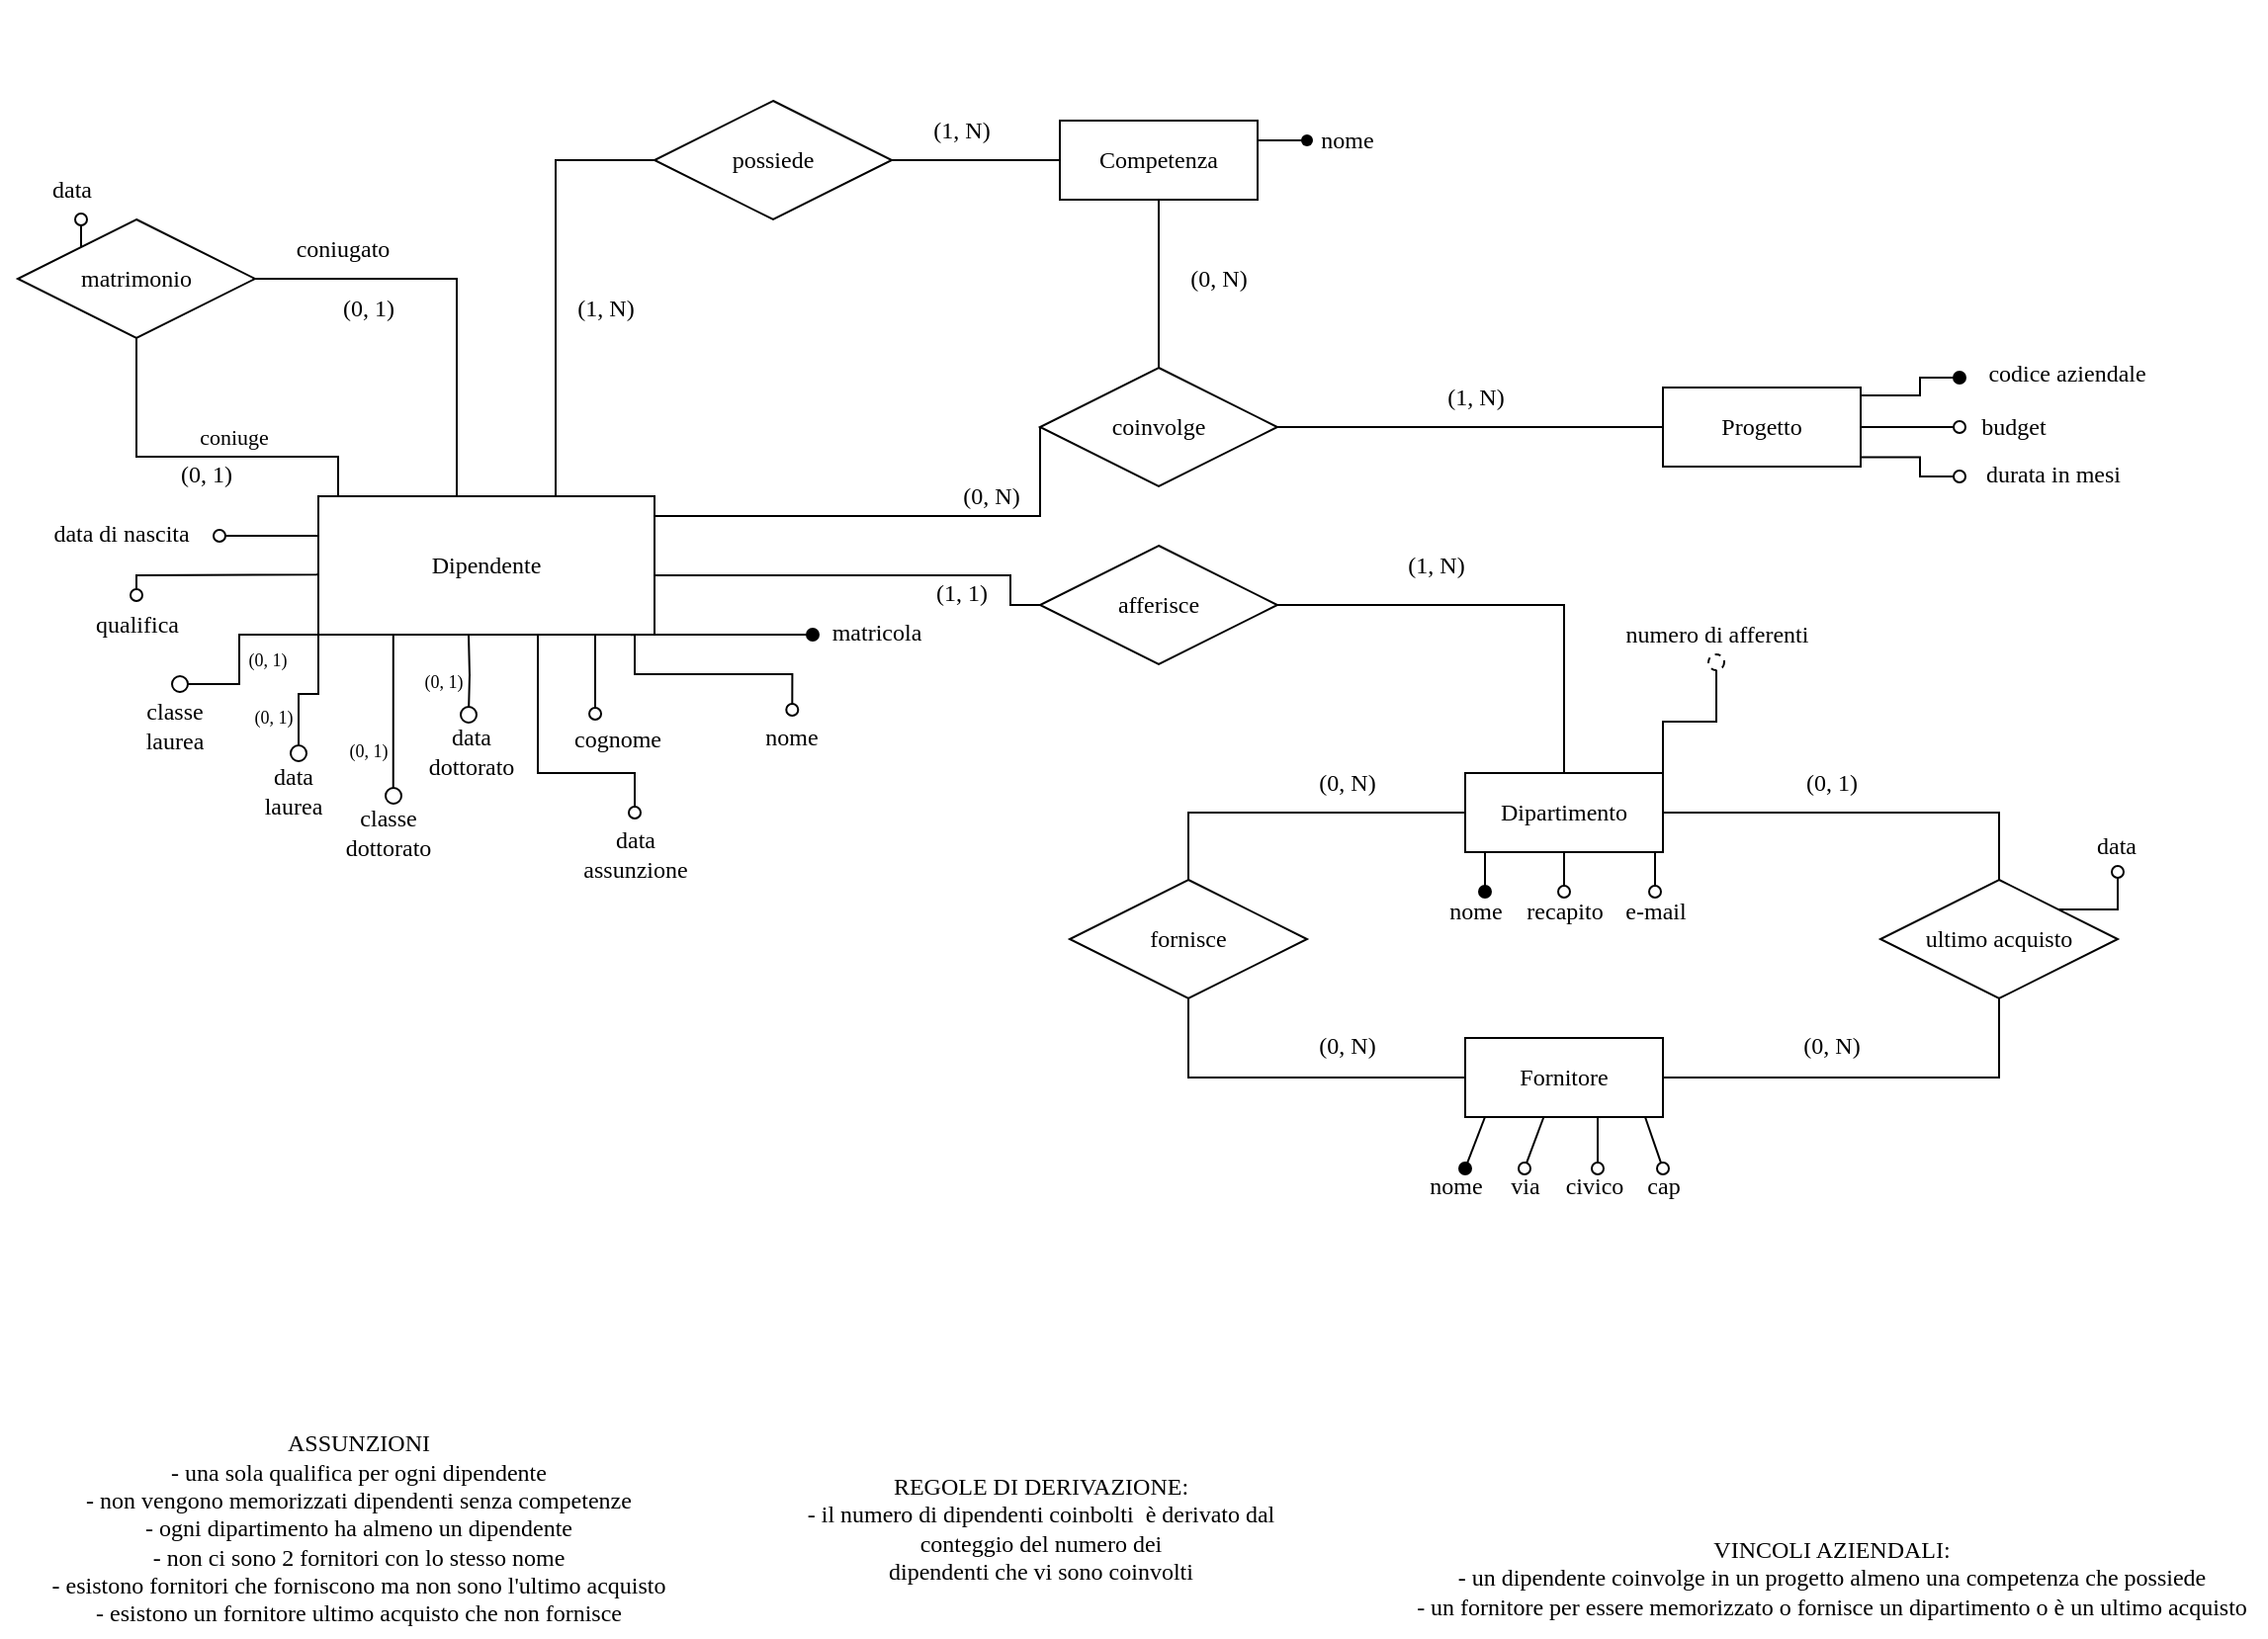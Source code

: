 <mxfile version="21.2.1" type="device">
  <diagram id="6RcjejaiYkViBM4j3bnB" name="Page-1">
    <mxGraphModel dx="914" dy="658" grid="1" gridSize="10" guides="1" tooltips="1" connect="1" arrows="1" fold="1" page="1" pageScale="1" pageWidth="1169" pageHeight="827" math="0" shadow="0">
      <root>
        <mxCell id="0" />
        <mxCell id="1" parent="0" />
        <mxCell id="n6kUpRcJRCV0Vo0bWATQ-28" value="" style="edgeStyle=orthogonalEdgeStyle;rounded=0;orthogonalLoop=1;jettySize=auto;exitX=0.5;exitY=1;exitDx=0;exitDy=0;entryX=0.5;entryY=0;entryDx=0;entryDy=0;strokeColor=default;endArrow=none;endFill=0;fontFamily=Computer Modern;fontSource=http%3A%2F%2Fmirrors.ctan.org%2Ffonts%2Fcm-unicode%2Ffonts%2Fotf%2Fcmunss.otf;html=1;" parent="1" source="n6kUpRcJRCV0Vo0bWATQ-1" target="n6kUpRcJRCV0Vo0bWATQ-9" edge="1">
          <mxGeometry relative="1" as="geometry" />
        </mxCell>
        <mxCell id="n6kUpRcJRCV0Vo0bWATQ-1" value="Competenza" style="whiteSpace=wrap;align=center;fontFamily=Computer Modern;fontSource=http%3A%2F%2Fmirrors.ctan.org%2Ffonts%2Fcm-unicode%2Ffonts%2Fotf%2Fcmunss.otf;html=1;" parent="1" vertex="1">
          <mxGeometry x="535" y="60" width="100" height="40" as="geometry" />
        </mxCell>
        <mxCell id="n6kUpRcJRCV0Vo0bWATQ-106" value="" style="edgeStyle=orthogonalEdgeStyle;rounded=0;orthogonalLoop=1;jettySize=auto;strokeColor=default;fontSize=12;endArrow=oval;endFill=0;fontFamily=Computer Modern;fontSource=http%3A%2F%2Fmirrors.ctan.org%2Ffonts%2Fcm-unicode%2Ffonts%2Fotf%2Fcmunss.otf;html=1;exitX=0.929;exitY=1.001;exitDx=0;exitDy=0;exitPerimeter=0;entryX=0.523;entryY=0.033;entryDx=0;entryDy=0;entryPerimeter=0;" parent="1" source="n6kUpRcJRCV0Vo0bWATQ-2" target="n6kUpRcJRCV0Vo0bWATQ-120" edge="1">
          <mxGeometry relative="1" as="geometry">
            <mxPoint x="400" y="350" as="targetPoint" />
            <Array as="points">
              <mxPoint x="320" y="320" />
              <mxPoint x="320" y="340" />
              <mxPoint x="400" y="340" />
            </Array>
            <mxPoint x="330" y="357.5" as="sourcePoint" />
          </mxGeometry>
        </mxCell>
        <mxCell id="n6kUpRcJRCV0Vo0bWATQ-108" value="" style="edgeStyle=orthogonalEdgeStyle;rounded=0;orthogonalLoop=1;jettySize=auto;exitX=0;exitY=0.5;exitDx=0;exitDy=0;strokeColor=default;fontSize=12;endArrow=oval;endFill=0;fontFamily=Computer Modern;fontSource=http%3A%2F%2Fmirrors.ctan.org%2Ffonts%2Fcm-unicode%2Ffonts%2Fotf%2Fcmunss.otf;html=1;" parent="1" source="n6kUpRcJRCV0Vo0bWATQ-2" edge="1">
          <mxGeometry relative="1" as="geometry">
            <mxPoint x="110" y="270" as="targetPoint" />
            <Array as="points">
              <mxPoint x="160" y="270" />
            </Array>
          </mxGeometry>
        </mxCell>
        <mxCell id="n6kUpRcJRCV0Vo0bWATQ-110" value="" style="edgeStyle=orthogonalEdgeStyle;rounded=0;orthogonalLoop=1;jettySize=auto;exitX=0;exitY=0.565;exitDx=0;exitDy=0;strokeColor=default;fontSize=12;endArrow=oval;endFill=0;exitPerimeter=0;fontFamily=Computer Modern;fontSource=http%3A%2F%2Fmirrors.ctan.org%2Ffonts%2Fcm-unicode%2Ffonts%2Fotf%2Fcmunss.otf;html=1;" parent="1" source="n6kUpRcJRCV0Vo0bWATQ-2" target="n6kUpRcJRCV0Vo0bWATQ-118" edge="1">
          <mxGeometry relative="1" as="geometry">
            <mxPoint x="190" y="380.5" as="targetPoint" />
            <Array as="points">
              <mxPoint x="159" y="290" />
              <mxPoint x="68" y="290" />
            </Array>
          </mxGeometry>
        </mxCell>
        <mxCell id="n6kUpRcJRCV0Vo0bWATQ-112" value="" style="edgeStyle=orthogonalEdgeStyle;rounded=0;orthogonalLoop=1;jettySize=auto;exitX=0.706;exitY=0.999;exitDx=0;exitDy=0;strokeColor=default;fontSize=12;endArrow=oval;endFill=0;fontFamily=Computer Modern;fontSource=http%3A%2F%2Fmirrors.ctan.org%2Ffonts%2Fcm-unicode%2Ffonts%2Fotf%2Fcmunss.otf;html=1;exitPerimeter=0;" parent="1" edge="1">
          <mxGeometry relative="1" as="geometry">
            <mxPoint x="320" y="410" as="targetPoint" />
            <Array as="points">
              <mxPoint x="271" y="390" />
              <mxPoint x="320" y="390" />
            </Array>
            <mxPoint x="271.02" y="319.93" as="sourcePoint" />
          </mxGeometry>
        </mxCell>
        <mxCell id="n6kUpRcJRCV0Vo0bWATQ-114" value="" style="edgeStyle=orthogonalEdgeStyle;rounded=0;orthogonalLoop=1;jettySize=auto;exitX=0.75;exitY=1;exitDx=0;exitDy=0;strokeColor=default;fontSize=12;endArrow=oval;endFill=0;fontFamily=Computer Modern;fontSource=http%3A%2F%2Fmirrors.ctan.org%2Ffonts%2Fcm-unicode%2Ffonts%2Fotf%2Fcmunss.otf;html=1;entryX=0.143;entryY=0.033;entryDx=0;entryDy=0;entryPerimeter=0;" parent="1" edge="1">
          <mxGeometry relative="1" as="geometry">
            <mxPoint x="300.01" y="359.99" as="targetPoint" />
            <Array as="points">
              <mxPoint x="300" y="320" />
            </Array>
            <mxPoint x="296.5" y="320" as="sourcePoint" />
          </mxGeometry>
        </mxCell>
        <mxCell id="n6kUpRcJRCV0Vo0bWATQ-116" value="" style="edgeStyle=orthogonalEdgeStyle;rounded=0;orthogonalLoop=1;jettySize=auto;strokeColor=default;fontSize=12;endArrow=oval;endFill=1;fontFamily=Computer Modern;fontSource=http%3A%2F%2Fmirrors.ctan.org%2Ffonts%2Fcm-unicode%2Ffonts%2Fotf%2Fcmunss.otf;html=1;" parent="1" edge="1">
          <mxGeometry relative="1" as="geometry">
            <mxPoint x="410" y="320" as="targetPoint" />
            <Array as="points">
              <mxPoint x="390" y="320" />
            </Array>
            <mxPoint x="330" y="320" as="sourcePoint" />
          </mxGeometry>
        </mxCell>
        <mxCell id="eYm-qPKcH9Y1Cwo014Lf-2" style="edgeStyle=orthogonalEdgeStyle;rounded=0;orthogonalLoop=1;jettySize=auto;html=1;exitX=0.5;exitY=1;exitDx=0;exitDy=0;endArrow=oval;endFill=0;" parent="1" edge="1">
          <mxGeometry relative="1" as="geometry">
            <mxPoint x="236" y="320" as="sourcePoint" />
            <mxPoint x="236" y="360" as="targetPoint" />
          </mxGeometry>
        </mxCell>
        <mxCell id="eYm-qPKcH9Y1Cwo014Lf-5" style="edgeStyle=orthogonalEdgeStyle;rounded=0;orthogonalLoop=1;jettySize=auto;html=1;exitX=0.25;exitY=1;exitDx=0;exitDy=0;endArrow=oval;endFill=0;entryX=0.541;entryY=0.043;entryDx=0;entryDy=0;entryPerimeter=0;" parent="1" target="xJrivj8bRoik_0AxaRHs-19" edge="1">
          <mxGeometry relative="1" as="geometry">
            <mxPoint x="200.5" y="320" as="sourcePoint" />
            <mxPoint x="198" y="380" as="targetPoint" />
            <Array as="points">
              <mxPoint x="198" y="320" />
            </Array>
          </mxGeometry>
        </mxCell>
        <mxCell id="eYm-qPKcH9Y1Cwo014Lf-7" style="edgeStyle=orthogonalEdgeStyle;rounded=0;orthogonalLoop=1;jettySize=auto;html=1;exitX=0;exitY=1;exitDx=0;exitDy=0;endArrow=oval;endFill=0;" parent="1" source="n6kUpRcJRCV0Vo0bWATQ-2" edge="1">
          <mxGeometry relative="1" as="geometry">
            <mxPoint x="150" y="380" as="targetPoint" />
            <Array as="points">
              <mxPoint x="160" y="350" />
              <mxPoint x="150" y="350" />
            </Array>
          </mxGeometry>
        </mxCell>
        <mxCell id="eYm-qPKcH9Y1Cwo014Lf-9" style="edgeStyle=orthogonalEdgeStyle;rounded=0;orthogonalLoop=1;jettySize=auto;html=1;exitX=0;exitY=0.75;exitDx=0;exitDy=0;endArrow=oval;endFill=0;" parent="1" source="n6kUpRcJRCV0Vo0bWATQ-2" edge="1">
          <mxGeometry relative="1" as="geometry">
            <mxPoint x="90" y="345" as="targetPoint" />
            <Array as="points">
              <mxPoint x="160" y="320" />
              <mxPoint x="120" y="320" />
              <mxPoint x="120" y="345" />
            </Array>
          </mxGeometry>
        </mxCell>
        <mxCell id="n6kUpRcJRCV0Vo0bWATQ-2" value="Dipendente" style="whiteSpace=wrap;align=center;fontFamily=Computer Modern;fontSource=http%3A%2F%2Fmirrors.ctan.org%2Ffonts%2Fcm-unicode%2Ffonts%2Fotf%2Fcmunss.otf;html=1;" parent="1" vertex="1">
          <mxGeometry x="160" y="250" width="170" height="70" as="geometry" />
        </mxCell>
        <mxCell id="n6kUpRcJRCV0Vo0bWATQ-54" value="" style="edgeStyle=orthogonalEdgeStyle;rounded=0;orthogonalLoop=1;jettySize=auto;exitX=1.001;exitY=0.1;exitDx=0;exitDy=0;strokeColor=default;endArrow=oval;endFill=1;exitPerimeter=0;fontFamily=Computer Modern;fontSource=http%3A%2F%2Fmirrors.ctan.org%2Ffonts%2Fcm-unicode%2Ffonts%2Fotf%2Fcmunss.otf;html=1;" parent="1" source="n6kUpRcJRCV0Vo0bWATQ-3" edge="1">
          <mxGeometry relative="1" as="geometry">
            <mxPoint x="990" y="190" as="targetPoint" />
            <Array as="points">
              <mxPoint x="970" y="199" />
              <mxPoint x="970" y="190" />
            </Array>
          </mxGeometry>
        </mxCell>
        <mxCell id="n6kUpRcJRCV0Vo0bWATQ-59" value="" style="edgeStyle=orthogonalEdgeStyle;rounded=0;orthogonalLoop=1;jettySize=auto;exitX=1;exitY=0.5;exitDx=0;exitDy=0;strokeColor=default;endArrow=oval;endFill=0;fontFamily=Computer Modern;fontSource=http%3A%2F%2Fmirrors.ctan.org%2Ffonts%2Fcm-unicode%2Ffonts%2Fotf%2Fcmunss.otf;html=1;" parent="1" source="n6kUpRcJRCV0Vo0bWATQ-3" edge="1">
          <mxGeometry relative="1" as="geometry">
            <mxPoint x="990" y="215" as="targetPoint" />
            <Array as="points">
              <mxPoint x="990" y="215" />
            </Array>
          </mxGeometry>
        </mxCell>
        <mxCell id="n6kUpRcJRCV0Vo0bWATQ-61" value="" style="edgeStyle=orthogonalEdgeStyle;rounded=0;orthogonalLoop=1;jettySize=auto;exitX=1.003;exitY=0.88;exitDx=0;exitDy=0;strokeColor=default;endArrow=oval;endFill=0;exitPerimeter=0;fontFamily=Computer Modern;fontSource=http%3A%2F%2Fmirrors.ctan.org%2Ffonts%2Fcm-unicode%2Ffonts%2Fotf%2Fcmunss.otf;html=1;" parent="1" source="n6kUpRcJRCV0Vo0bWATQ-3" edge="1">
          <mxGeometry relative="1" as="geometry">
            <mxPoint x="990" y="240" as="targetPoint" />
            <Array as="points">
              <mxPoint x="970" y="230" />
              <mxPoint x="970" y="240" />
            </Array>
          </mxGeometry>
        </mxCell>
        <mxCell id="n6kUpRcJRCV0Vo0bWATQ-3" value="Progetto" style="whiteSpace=wrap;align=center;fontFamily=Computer Modern;fontSource=http%3A%2F%2Fmirrors.ctan.org%2Ffonts%2Fcm-unicode%2Ffonts%2Fotf%2Fcmunss.otf;html=1;" parent="1" vertex="1">
          <mxGeometry x="840" y="195" width="100" height="40" as="geometry" />
        </mxCell>
        <mxCell id="n6kUpRcJRCV0Vo0bWATQ-33" value="" style="edgeStyle=orthogonalEdgeStyle;rounded=0;orthogonalLoop=1;jettySize=auto;exitX=1;exitY=0.5;exitDx=0;exitDy=0;entryX=0.5;entryY=0;entryDx=0;entryDy=0;strokeColor=default;endArrow=none;endFill=0;fontFamily=Computer Modern;fontSource=http%3A%2F%2Fmirrors.ctan.org%2Ffonts%2Fcm-unicode%2Ffonts%2Fotf%2Fcmunss.otf;html=1;" parent="1" source="n6kUpRcJRCV0Vo0bWATQ-6" target="n6kUpRcJRCV0Vo0bWATQ-13" edge="1">
          <mxGeometry relative="1" as="geometry" />
        </mxCell>
        <mxCell id="n6kUpRcJRCV0Vo0bWATQ-91" value="" style="edgeStyle=orthogonalEdgeStyle;rounded=0;orthogonalLoop=1;jettySize=auto;exitX=0.25;exitY=1;exitDx=0;exitDy=0;strokeColor=default;fontSize=12;endArrow=oval;endFill=1;fontFamily=Computer Modern;fontSource=http%3A%2F%2Fmirrors.ctan.org%2Ffonts%2Fcm-unicode%2Ffonts%2Fotf%2Fcmunss.otf;html=1;" parent="1" source="n6kUpRcJRCV0Vo0bWATQ-6" edge="1">
          <mxGeometry relative="1" as="geometry">
            <mxPoint x="765" y="430" as="targetPoint" />
          </mxGeometry>
        </mxCell>
        <mxCell id="n6kUpRcJRCV0Vo0bWATQ-93" value="" style="edgeStyle=orthogonalEdgeStyle;rounded=0;orthogonalLoop=1;jettySize=auto;exitX=0.25;exitY=1;exitDx=0;exitDy=0;strokeColor=default;fontSize=12;endArrow=oval;endFill=1;fontFamily=Computer Modern;fontSource=http%3A%2F%2Fmirrors.ctan.org%2Ffonts%2Fcm-unicode%2Ffonts%2Fotf%2Fcmunss.otf;html=1;" parent="1" source="n6kUpRcJRCV0Vo0bWATQ-6" edge="1">
          <mxGeometry relative="1" as="geometry">
            <mxPoint x="750" y="450" as="targetPoint" />
            <Array as="points">
              <mxPoint x="750" y="430" />
              <mxPoint x="750" y="450" />
            </Array>
          </mxGeometry>
        </mxCell>
        <mxCell id="n6kUpRcJRCV0Vo0bWATQ-97" value="" style="edgeStyle=orthogonalEdgeStyle;rounded=0;orthogonalLoop=1;jettySize=auto;exitX=0.5;exitY=1;exitDx=0;exitDy=0;strokeColor=default;fontSize=12;endArrow=oval;endFill=0;fontFamily=Computer Modern;fontSource=http%3A%2F%2Fmirrors.ctan.org%2Ffonts%2Fcm-unicode%2Ffonts%2Fotf%2Fcmunss.otf;html=1;" parent="1" source="n6kUpRcJRCV0Vo0bWATQ-6" edge="1">
          <mxGeometry relative="1" as="geometry">
            <mxPoint x="790" y="450" as="targetPoint" />
          </mxGeometry>
        </mxCell>
        <mxCell id="n6kUpRcJRCV0Vo0bWATQ-101" value="" style="edgeStyle=orthogonalEdgeStyle;rounded=0;orthogonalLoop=1;jettySize=auto;exitX=0.75;exitY=1;exitDx=0;exitDy=0;strokeColor=default;fontSize=12;endArrow=oval;endFill=0;entryX=0.5;entryY=0.167;entryDx=0;entryDy=0;entryPerimeter=0;fontFamily=Computer Modern;fontSource=http%3A%2F%2Fmirrors.ctan.org%2Ffonts%2Fcm-unicode%2Ffonts%2Fotf%2Fcmunss.otf;html=1;" parent="1" source="n6kUpRcJRCV0Vo0bWATQ-6" target="n6kUpRcJRCV0Vo0bWATQ-104" edge="1">
          <mxGeometry relative="1" as="geometry">
            <mxPoint x="815" y="450" as="targetPoint" />
            <Array as="points" />
          </mxGeometry>
        </mxCell>
        <mxCell id="n6kUpRcJRCV0Vo0bWATQ-6" value="Dipartimento" style="whiteSpace=wrap;align=center;fontFamily=Computer Modern;fontSource=http%3A%2F%2Fmirrors.ctan.org%2Ffonts%2Fcm-unicode%2Ffonts%2Fotf%2Fcmunss.otf;html=1;" parent="1" vertex="1">
          <mxGeometry x="740" y="390" width="100" height="40" as="geometry" />
        </mxCell>
        <mxCell id="n6kUpRcJRCV0Vo0bWATQ-7" value="Fornitore" style="whiteSpace=wrap;align=center;fontFamily=Computer Modern;fontSource=http%3A%2F%2Fmirrors.ctan.org%2Ffonts%2Fcm-unicode%2Ffonts%2Fotf%2Fcmunss.otf;html=1;" parent="1" vertex="1">
          <mxGeometry x="740" y="524" width="100" height="40" as="geometry" />
        </mxCell>
        <mxCell id="n6kUpRcJRCV0Vo0bWATQ-16" value="" style="edgeStyle=orthogonalEdgeStyle;rounded=0;orthogonalLoop=1;jettySize=auto;exitX=1;exitY=0.5;exitDx=0;exitDy=0;entryX=0;entryY=0.5;entryDx=0;entryDy=0;strokeColor=default;endArrow=none;endFill=0;fontFamily=Computer Modern;fontSource=http%3A%2F%2Fmirrors.ctan.org%2Ffonts%2Fcm-unicode%2Ffonts%2Fotf%2Fcmunss.otf;html=1;" parent="1" source="n6kUpRcJRCV0Vo0bWATQ-8" target="n6kUpRcJRCV0Vo0bWATQ-1" edge="1">
          <mxGeometry relative="1" as="geometry" />
        </mxCell>
        <mxCell id="n6kUpRcJRCV0Vo0bWATQ-17" value="" style="edgeStyle=orthogonalEdgeStyle;rounded=0;orthogonalLoop=1;jettySize=auto;exitX=0;exitY=0.5;exitDx=0;exitDy=0;entryX=0.5;entryY=0;entryDx=0;entryDy=0;strokeColor=default;endArrow=none;endFill=0;fontFamily=Computer Modern;fontSource=http%3A%2F%2Fmirrors.ctan.org%2Ffonts%2Fcm-unicode%2Ffonts%2Fotf%2Fcmunss.otf;html=1;" parent="1" source="n6kUpRcJRCV0Vo0bWATQ-8" target="n6kUpRcJRCV0Vo0bWATQ-2" edge="1">
          <mxGeometry relative="1" as="geometry">
            <Array as="points">
              <mxPoint x="280" y="80" />
              <mxPoint x="280" y="250" />
            </Array>
          </mxGeometry>
        </mxCell>
        <mxCell id="n6kUpRcJRCV0Vo0bWATQ-8" value="possiede" style="shape=rhombus;perimeter=rhombusPerimeter;whiteSpace=wrap;align=center;fontFamily=Computer Modern;fontSource=http%3A%2F%2Fmirrors.ctan.org%2Ffonts%2Fcm-unicode%2Ffonts%2Fotf%2Fcmunss.otf;html=1;" parent="1" vertex="1">
          <mxGeometry x="330" y="50" width="120" height="60" as="geometry" />
        </mxCell>
        <mxCell id="n6kUpRcJRCV0Vo0bWATQ-29" value="" style="edgeStyle=orthogonalEdgeStyle;rounded=0;orthogonalLoop=1;jettySize=auto;exitX=1;exitY=0.5;exitDx=0;exitDy=0;entryX=0;entryY=0.5;entryDx=0;entryDy=0;strokeColor=default;endArrow=none;endFill=0;fontFamily=Computer Modern;fontSource=http%3A%2F%2Fmirrors.ctan.org%2Ffonts%2Fcm-unicode%2Ffonts%2Fotf%2Fcmunss.otf;html=1;" parent="1" source="n6kUpRcJRCV0Vo0bWATQ-9" target="n6kUpRcJRCV0Vo0bWATQ-3" edge="1">
          <mxGeometry relative="1" as="geometry" />
        </mxCell>
        <mxCell id="n6kUpRcJRCV0Vo0bWATQ-30" value="" style="edgeStyle=orthogonalEdgeStyle;rounded=0;orthogonalLoop=1;jettySize=auto;exitX=0;exitY=0.5;exitDx=0;exitDy=0;entryX=1;entryY=0.143;entryDx=0;entryDy=0;strokeColor=default;endArrow=none;endFill=0;entryPerimeter=0;fontFamily=Computer Modern;fontSource=http%3A%2F%2Fmirrors.ctan.org%2Ffonts%2Fcm-unicode%2Ffonts%2Fotf%2Fcmunss.otf;html=1;" parent="1" source="n6kUpRcJRCV0Vo0bWATQ-9" target="n6kUpRcJRCV0Vo0bWATQ-2" edge="1">
          <mxGeometry relative="1" as="geometry">
            <Array as="points">
              <mxPoint x="525" y="260" />
            </Array>
          </mxGeometry>
        </mxCell>
        <mxCell id="n6kUpRcJRCV0Vo0bWATQ-9" value="coinvolge" style="shape=rhombus;perimeter=rhombusPerimeter;whiteSpace=wrap;align=center;fontFamily=Computer Modern;fontSource=http%3A%2F%2Fmirrors.ctan.org%2Ffonts%2Fcm-unicode%2Ffonts%2Fotf%2Fcmunss.otf;html=1;" parent="1" vertex="1">
          <mxGeometry x="525" y="185" width="120" height="60" as="geometry" />
        </mxCell>
        <mxCell id="n6kUpRcJRCV0Vo0bWATQ-31" value="" style="edgeStyle=orthogonalEdgeStyle;rounded=0;orthogonalLoop=1;jettySize=auto;exitX=0;exitY=0.5;exitDx=0;exitDy=0;entryX=1;entryY=1;entryDx=0;entryDy=0;strokeColor=default;endArrow=none;endFill=0;fontFamily=Computer Modern;fontSource=http%3A%2F%2Fmirrors.ctan.org%2Ffonts%2Fcm-unicode%2Ffonts%2Fotf%2Fcmunss.otf;html=1;" parent="1" source="n6kUpRcJRCV0Vo0bWATQ-11" target="n6kUpRcJRCV0Vo0bWATQ-2" edge="1">
          <mxGeometry relative="1" as="geometry">
            <Array as="points">
              <mxPoint x="510" y="305" />
              <mxPoint x="510" y="290" />
              <mxPoint x="330" y="290" />
            </Array>
          </mxGeometry>
        </mxCell>
        <mxCell id="n6kUpRcJRCV0Vo0bWATQ-32" value="" style="edgeStyle=orthogonalEdgeStyle;rounded=0;orthogonalLoop=1;jettySize=auto;exitX=1;exitY=0.5;exitDx=0;exitDy=0;entryX=0.5;entryY=0;entryDx=0;entryDy=0;strokeColor=default;endArrow=none;endFill=0;fontFamily=Computer Modern;fontSource=http%3A%2F%2Fmirrors.ctan.org%2Ffonts%2Fcm-unicode%2Ffonts%2Fotf%2Fcmunss.otf;html=1;" parent="1" source="n6kUpRcJRCV0Vo0bWATQ-11" target="n6kUpRcJRCV0Vo0bWATQ-6" edge="1">
          <mxGeometry relative="1" as="geometry" />
        </mxCell>
        <mxCell id="n6kUpRcJRCV0Vo0bWATQ-11" value="afferisce" style="shape=rhombus;perimeter=rhombusPerimeter;whiteSpace=wrap;align=center;fontFamily=Computer Modern;fontSource=http%3A%2F%2Fmirrors.ctan.org%2Ffonts%2Fcm-unicode%2Ffonts%2Fotf%2Fcmunss.otf;html=1;" parent="1" vertex="1">
          <mxGeometry x="525" y="275" width="120" height="60" as="geometry" />
        </mxCell>
        <mxCell id="n6kUpRcJRCV0Vo0bWATQ-35" value="" style="edgeStyle=orthogonalEdgeStyle;rounded=0;orthogonalLoop=1;jettySize=auto;exitX=0.5;exitY=1;exitDx=0;exitDy=0;entryX=0;entryY=0.5;entryDx=0;entryDy=0;strokeColor=default;endArrow=none;endFill=0;fontFamily=Computer Modern;fontSource=http%3A%2F%2Fmirrors.ctan.org%2Ffonts%2Fcm-unicode%2Ffonts%2Fotf%2Fcmunss.otf;html=1;" parent="1" source="n6kUpRcJRCV0Vo0bWATQ-12" target="n6kUpRcJRCV0Vo0bWATQ-7" edge="1">
          <mxGeometry relative="1" as="geometry" />
        </mxCell>
        <mxCell id="n6kUpRcJRCV0Vo0bWATQ-36" value="" style="edgeStyle=orthogonalEdgeStyle;rounded=0;orthogonalLoop=1;jettySize=auto;exitX=0.5;exitY=0;exitDx=0;exitDy=0;entryX=0;entryY=0.5;entryDx=0;entryDy=0;strokeColor=default;endArrow=none;endFill=0;fontFamily=Computer Modern;fontSource=http%3A%2F%2Fmirrors.ctan.org%2Ffonts%2Fcm-unicode%2Ffonts%2Fotf%2Fcmunss.otf;html=1;" parent="1" source="n6kUpRcJRCV0Vo0bWATQ-12" target="n6kUpRcJRCV0Vo0bWATQ-6" edge="1">
          <mxGeometry relative="1" as="geometry" />
        </mxCell>
        <mxCell id="n6kUpRcJRCV0Vo0bWATQ-12" value="fornisce" style="shape=rhombus;perimeter=rhombusPerimeter;whiteSpace=wrap;align=center;fontFamily=Computer Modern;fontSource=http%3A%2F%2Fmirrors.ctan.org%2Ffonts%2Fcm-unicode%2Ffonts%2Fotf%2Fcmunss.otf;html=1;" parent="1" vertex="1">
          <mxGeometry x="540" y="444" width="120" height="60" as="geometry" />
        </mxCell>
        <mxCell id="n6kUpRcJRCV0Vo0bWATQ-34" value="" style="edgeStyle=orthogonalEdgeStyle;rounded=0;orthogonalLoop=1;jettySize=auto;exitX=0.5;exitY=1;exitDx=0;exitDy=0;entryX=1;entryY=0.5;entryDx=0;entryDy=0;strokeColor=default;endArrow=none;endFill=0;fontFamily=Computer Modern;fontSource=http%3A%2F%2Fmirrors.ctan.org%2Ffonts%2Fcm-unicode%2Ffonts%2Fotf%2Fcmunss.otf;html=1;" parent="1" source="n6kUpRcJRCV0Vo0bWATQ-13" target="n6kUpRcJRCV0Vo0bWATQ-7" edge="1">
          <mxGeometry relative="1" as="geometry" />
        </mxCell>
        <mxCell id="n6kUpRcJRCV0Vo0bWATQ-82" value="" style="edgeStyle=orthogonalEdgeStyle;rounded=0;orthogonalLoop=1;jettySize=auto;exitX=1;exitY=0;exitDx=0;exitDy=0;strokeColor=default;fontSize=12;endArrow=oval;endFill=0;fontFamily=Computer Modern;fontSource=http%3A%2F%2Fmirrors.ctan.org%2Ffonts%2Fcm-unicode%2Ffonts%2Fotf%2Fcmunss.otf;html=1;" parent="1" source="n6kUpRcJRCV0Vo0bWATQ-13" edge="1">
          <mxGeometry relative="1" as="geometry">
            <mxPoint x="1070" y="440" as="targetPoint" />
          </mxGeometry>
        </mxCell>
        <mxCell id="n6kUpRcJRCV0Vo0bWATQ-13" value="ultimo acquisto" style="shape=rhombus;perimeter=rhombusPerimeter;whiteSpace=wrap;align=center;fontFamily=Computer Modern;fontSource=http%3A%2F%2Fmirrors.ctan.org%2Ffonts%2Fcm-unicode%2Ffonts%2Fotf%2Fcmunss.otf;html=1;" parent="1" vertex="1">
          <mxGeometry x="950" y="444" width="120" height="60" as="geometry" />
        </mxCell>
        <mxCell id="n6kUpRcJRCV0Vo0bWATQ-23" value="(1, N)" style="text;align=center;verticalAlign=middle;resizable=0;points=[];autosize=1;strokeColor=none;fillColor=none;fontFamily=Computer Modern;fontSource=http%3A%2F%2Fmirrors.ctan.org%2Ffonts%2Fcm-unicode%2Ffonts%2Fotf%2Fcmunss.otf;html=1;" parent="1" vertex="1">
          <mxGeometry x="280" y="140" width="50" height="30" as="geometry" />
        </mxCell>
        <mxCell id="n6kUpRcJRCV0Vo0bWATQ-25" value="(1, N)" style="text;align=center;verticalAlign=middle;resizable=0;points=[];autosize=1;strokeColor=none;fillColor=none;fontFamily=Computer Modern;fontSource=http%3A%2F%2Fmirrors.ctan.org%2Ffonts%2Fcm-unicode%2Ffonts%2Fotf%2Fcmunss.otf;html=1;" parent="1" vertex="1">
          <mxGeometry x="460" y="50" width="50" height="30" as="geometry" />
        </mxCell>
        <mxCell id="n6kUpRcJRCV0Vo0bWATQ-27" value="(0, 1)" style="text;align=center;verticalAlign=middle;resizable=0;points=[];autosize=1;strokeColor=none;fillColor=none;fontFamily=Computer Modern;fontSource=http%3A%2F%2Fmirrors.ctan.org%2Ffonts%2Fcm-unicode%2Ffonts%2Fotf%2Fcmunss.otf;html=1;" parent="1" vertex="1">
          <mxGeometry x="78" y="224" width="50" height="30" as="geometry" />
        </mxCell>
        <mxCell id="n6kUpRcJRCV0Vo0bWATQ-37" value="(0, N)" style="text;align=center;verticalAlign=middle;resizable=0;points=[];autosize=1;strokeColor=none;fillColor=none;fontFamily=Computer Modern;fontSource=http%3A%2F%2Fmirrors.ctan.org%2Ffonts%2Fcm-unicode%2Ffonts%2Fotf%2Fcmunss.otf;html=1;" parent="1" vertex="1">
          <mxGeometry x="475" y="235" width="50" height="30" as="geometry" />
        </mxCell>
        <mxCell id="n6kUpRcJRCV0Vo0bWATQ-38" value="(1, N)" style="text;align=center;verticalAlign=middle;resizable=0;points=[];autosize=1;strokeColor=none;fillColor=none;fontFamily=Computer Modern;fontSource=http%3A%2F%2Fmirrors.ctan.org%2Ffonts%2Fcm-unicode%2Ffonts%2Fotf%2Fcmunss.otf;html=1;" parent="1" vertex="1">
          <mxGeometry x="720" y="185" width="50" height="30" as="geometry" />
        </mxCell>
        <mxCell id="n6kUpRcJRCV0Vo0bWATQ-39" value="(1, 1)" style="text;align=center;verticalAlign=middle;resizable=0;points=[];autosize=1;strokeColor=none;fillColor=none;fontFamily=Computer Modern;fontSource=http%3A%2F%2Fmirrors.ctan.org%2Ffonts%2Fcm-unicode%2Ffonts%2Fotf%2Fcmunss.otf;html=1;" parent="1" vertex="1">
          <mxGeometry x="460" y="284" width="50" height="30" as="geometry" />
        </mxCell>
        <mxCell id="n6kUpRcJRCV0Vo0bWATQ-40" value="(1, N)" style="text;align=center;verticalAlign=middle;resizable=0;points=[];autosize=1;strokeColor=none;fillColor=none;fontFamily=Computer Modern;fontSource=http%3A%2F%2Fmirrors.ctan.org%2Ffonts%2Fcm-unicode%2Ffonts%2Fotf%2Fcmunss.otf;html=1;" parent="1" vertex="1">
          <mxGeometry x="700" y="270" width="50" height="30" as="geometry" />
        </mxCell>
        <mxCell id="n6kUpRcJRCV0Vo0bWATQ-41" value="(0, N)" style="text;align=center;verticalAlign=middle;resizable=0;points=[];autosize=1;strokeColor=none;fillColor=none;fontFamily=Computer Modern;fontSource=http%3A%2F%2Fmirrors.ctan.org%2Ffonts%2Fcm-unicode%2Ffonts%2Fotf%2Fcmunss.otf;html=1;" parent="1" vertex="1">
          <mxGeometry x="655" y="380" width="50" height="30" as="geometry" />
        </mxCell>
        <mxCell id="n6kUpRcJRCV0Vo0bWATQ-43" value="(0, N)" style="text;align=center;verticalAlign=middle;resizable=0;points=[];autosize=1;strokeColor=none;fillColor=none;fontFamily=Computer Modern;fontSource=http%3A%2F%2Fmirrors.ctan.org%2Ffonts%2Fcm-unicode%2Ffonts%2Fotf%2Fcmunss.otf;html=1;" parent="1" vertex="1">
          <mxGeometry x="655" y="513.0" width="50" height="30" as="geometry" />
        </mxCell>
        <mxCell id="n6kUpRcJRCV0Vo0bWATQ-44" value="(0, N)" style="text;align=center;verticalAlign=middle;resizable=0;points=[];autosize=1;strokeColor=none;fillColor=none;fontFamily=Computer Modern;fontSource=http%3A%2F%2Fmirrors.ctan.org%2Ffonts%2Fcm-unicode%2Ffonts%2Fotf%2Fcmunss.otf;html=1;" parent="1" vertex="1">
          <mxGeometry x="900" y="513.0" width="50" height="30" as="geometry" />
        </mxCell>
        <mxCell id="n6kUpRcJRCV0Vo0bWATQ-45" value="(0, 1)" style="text;align=center;verticalAlign=middle;resizable=0;points=[];autosize=1;strokeColor=none;fillColor=none;fontFamily=Computer Modern;fontSource=http%3A%2F%2Fmirrors.ctan.org%2Ffonts%2Fcm-unicode%2Ffonts%2Fotf%2Fcmunss.otf;html=1;" parent="1" vertex="1">
          <mxGeometry x="900" y="380" width="50" height="30" as="geometry" />
        </mxCell>
        <mxCell id="n6kUpRcJRCV0Vo0bWATQ-46" value="(0, N)" style="text;align=center;verticalAlign=middle;resizable=0;points=[];autosize=1;strokeColor=none;fillColor=none;fontFamily=Computer Modern;fontSource=http%3A%2F%2Fmirrors.ctan.org%2Ffonts%2Fcm-unicode%2Ffonts%2Fotf%2Fcmunss.otf;html=1;" parent="1" vertex="1">
          <mxGeometry x="590" y="125.0" width="50" height="30" as="geometry" />
        </mxCell>
        <mxCell id="n6kUpRcJRCV0Vo0bWATQ-52" value="codice aziendale" style="text;align=center;verticalAlign=middle;resizable=0;points=[];autosize=1;strokeColor=none;fillColor=none;spacing=0;fontFamily=Computer Modern;fontSource=http%3A%2F%2Fmirrors.ctan.org%2Ffonts%2Fcm-unicode%2Ffonts%2Fotf%2Fcmunss.otf;html=1;" parent="1" vertex="1">
          <mxGeometry x="994" y="178" width="100" height="20" as="geometry" />
        </mxCell>
        <mxCell id="n6kUpRcJRCV0Vo0bWATQ-57" value="budget" style="text;align=center;verticalAlign=middle;resizable=0;points=[];autosize=1;strokeColor=none;fillColor=none;spacing=0;fontFamily=Computer Modern;fontSource=http%3A%2F%2Fmirrors.ctan.org%2Ffonts%2Fcm-unicode%2Ffonts%2Fotf%2Fcmunss.otf;html=1;" parent="1" vertex="1">
          <mxGeometry x="992" y="205" width="50" height="20" as="geometry" />
        </mxCell>
        <mxCell id="n6kUpRcJRCV0Vo0bWATQ-64" value="durata in mesi" style="text;align=center;verticalAlign=middle;resizable=0;points=[];autosize=1;strokeColor=none;fillColor=none;fontSize=12;spacing=0;fontFamily=Computer Modern;fontSource=http%3A%2F%2Fmirrors.ctan.org%2Ffonts%2Fcm-unicode%2Ffonts%2Fotf%2Fcmunss.otf;html=1;" parent="1" vertex="1">
          <mxGeometry x="992" y="229" width="90" height="20" as="geometry" />
        </mxCell>
        <mxCell id="n6kUpRcJRCV0Vo0bWATQ-67" value="data" style="text;align=center;verticalAlign=middle;resizable=0;points=[];autosize=1;strokeColor=none;fillColor=none;fontSize=12;fontFamily=Computer Modern;fontSource=http%3A%2F%2Fmirrors.ctan.org%2Ffonts%2Fcm-unicode%2Ffonts%2Fotf%2Fcmunss.otf;html=1;" parent="1" vertex="1">
          <mxGeometry x="15" y="80" width="40" height="30" as="geometry" />
        </mxCell>
        <mxCell id="n6kUpRcJRCV0Vo0bWATQ-83" value="data" style="text;align=center;verticalAlign=middle;resizable=0;points=[];autosize=1;strokeColor=none;fillColor=none;fontSize=12;fontFamily=Computer Modern;fontSource=http%3A%2F%2Fmirrors.ctan.org%2Ffonts%2Fcm-unicode%2Ffonts%2Fotf%2Fcmunss.otf;html=1;" parent="1" vertex="1">
          <mxGeometry x="1049" y="412" width="40" height="30" as="geometry" />
        </mxCell>
        <mxCell id="n6kUpRcJRCV0Vo0bWATQ-88" value="nome" style="text;align=center;verticalAlign=middle;resizable=0;points=[];autosize=1;strokeColor=none;fillColor=none;fontSize=12;fontFamily=Computer Modern;fontSource=http%3A%2F%2Fmirrors.ctan.org%2Ffonts%2Fcm-unicode%2Ffonts%2Fotf%2Fcmunss.otf;html=1;" parent="1" vertex="1">
          <mxGeometry x="710" y="584" width="50" height="30" as="geometry" />
        </mxCell>
        <mxCell id="n6kUpRcJRCV0Vo0bWATQ-102" value="nome" style="text;align=center;verticalAlign=middle;resizable=0;points=[];autosize=1;strokeColor=none;fillColor=none;fontSize=12;fontFamily=Computer Modern;fontSource=http%3A%2F%2Fmirrors.ctan.org%2Ffonts%2Fcm-unicode%2Ffonts%2Fotf%2Fcmunss.otf;html=1;" parent="1" vertex="1">
          <mxGeometry x="720" y="445" width="50" height="30" as="geometry" />
        </mxCell>
        <mxCell id="n6kUpRcJRCV0Vo0bWATQ-103" value="recapito" style="text;align=center;verticalAlign=middle;resizable=0;points=[];autosize=1;strokeColor=none;fillColor=none;fontSize=12;fontFamily=Computer Modern;fontSource=http%3A%2F%2Fmirrors.ctan.org%2Ffonts%2Fcm-unicode%2Ffonts%2Fotf%2Fcmunss.otf;html=1;" parent="1" vertex="1">
          <mxGeometry x="760" y="445" width="60" height="30" as="geometry" />
        </mxCell>
        <mxCell id="n6kUpRcJRCV0Vo0bWATQ-104" value="e-mail" style="text;align=center;verticalAlign=middle;resizable=0;points=[];autosize=1;strokeColor=none;fillColor=none;fontSize=12;fontFamily=Computer Modern;fontSource=http%3A%2F%2Fmirrors.ctan.org%2Ffonts%2Fcm-unicode%2Ffonts%2Fotf%2Fcmunss.otf;html=1;" parent="1" vertex="1">
          <mxGeometry x="811" y="445" width="50" height="30" as="geometry" />
        </mxCell>
        <mxCell id="n6kUpRcJRCV0Vo0bWATQ-117" value="data di nascita" style="text;align=center;verticalAlign=middle;resizable=0;points=[];autosize=1;strokeColor=none;fillColor=none;fontSize=12;fontFamily=Computer Modern;fontSource=http%3A%2F%2Fmirrors.ctan.org%2Ffonts%2Fcm-unicode%2Ffonts%2Fotf%2Fcmunss.otf;html=1;" parent="1" vertex="1">
          <mxGeometry x="15" y="254" width="90" height="30" as="geometry" />
        </mxCell>
        <mxCell id="n6kUpRcJRCV0Vo0bWATQ-118" value="qualifica" style="text;align=center;verticalAlign=middle;resizable=0;points=[];autosize=1;strokeColor=none;fillColor=none;fontSize=12;fontFamily=Computer Modern;fontSource=http%3A%2F%2Fmirrors.ctan.org%2Ffonts%2Fcm-unicode%2Ffonts%2Fotf%2Fcmunss.otf;html=1;" parent="1" vertex="1">
          <mxGeometry x="33" y="300" width="70" height="30" as="geometry" />
        </mxCell>
        <mxCell id="n6kUpRcJRCV0Vo0bWATQ-119" value="data&lt;br&gt;assunzione" style="text;align=center;verticalAlign=middle;resizable=0;points=[];autosize=1;strokeColor=none;fillColor=none;fontSize=12;fontFamily=Computer Modern;fontSource=http%3A%2F%2Fmirrors.ctan.org%2Ffonts%2Fcm-unicode%2Ffonts%2Fotf%2Fcmunss.otf;html=1;" parent="1" vertex="1">
          <mxGeometry x="280" y="411" width="80" height="40" as="geometry" />
        </mxCell>
        <mxCell id="n6kUpRcJRCV0Vo0bWATQ-120" value="nome" style="text;align=center;verticalAlign=middle;resizable=0;points=[];autosize=1;strokeColor=none;fillColor=none;fontSize=12;fontFamily=Computer Modern;fontSource=http%3A%2F%2Fmirrors.ctan.org%2Ffonts%2Fcm-unicode%2Ffonts%2Fotf%2Fcmunss.otf;html=1;" parent="1" vertex="1">
          <mxGeometry x="373.5" y="357" width="50" height="30" as="geometry" />
        </mxCell>
        <mxCell id="n6kUpRcJRCV0Vo0bWATQ-121" value="cognome" style="text;align=center;verticalAlign=middle;resizable=0;points=[];autosize=1;strokeColor=none;fillColor=none;fontSize=12;fontFamily=Computer Modern;fontSource=http%3A%2F%2Fmirrors.ctan.org%2Ffonts%2Fcm-unicode%2Ffonts%2Fotf%2Fcmunss.otf;html=1;" parent="1" vertex="1">
          <mxGeometry x="276" y="358" width="70" height="30" as="geometry" />
        </mxCell>
        <mxCell id="n6kUpRcJRCV0Vo0bWATQ-122" value="matricola" style="text;align=center;verticalAlign=middle;resizable=0;points=[];autosize=1;strokeColor=none;fillColor=none;fontSize=12;fontFamily=Computer Modern;fontSource=http%3A%2F%2Fmirrors.ctan.org%2Ffonts%2Fcm-unicode%2Ffonts%2Fotf%2Fcmunss.otf;html=1;" parent="1" vertex="1">
          <mxGeometry x="407" y="304" width="70" height="30" as="geometry" />
        </mxCell>
        <mxCell id="n6kUpRcJRCV0Vo0bWATQ-125" value="VINCOLI AZIENDALI:&lt;br&gt;- un dipendente coinvolge in un progetto almeno una competenza che possiede&lt;br&gt;- un fornitore per essere memorizzato o fornisce un dipartimento o è un ultimo acquisto" style="text;align=center;verticalAlign=middle;resizable=0;points=[];autosize=1;strokeColor=none;fillColor=none;fontSize=12;fontFamily=Computer Modern;fontSource=http%3A%2F%2Fmirrors.ctan.org%2Ffonts%2Fcm-unicode%2Ffonts%2Fotf%2Fcmunss.otf;html=1;" parent="1" vertex="1">
          <mxGeometry x="705" y="767" width="440" height="60" as="geometry" />
        </mxCell>
        <mxCell id="n6kUpRcJRCV0Vo0bWATQ-126" value="ASSUNZIONI&lt;br&gt;- una sola qualifica per ogni dipendente&lt;br&gt;- non vengono memorizzati dipendenti senza competenze&lt;br&gt;- ogni dipartimento ha almeno un dipendente&lt;br&gt;- non ci sono 2 fornitori con lo stesso nome&lt;br&gt;- esistono fornitori che forniscono ma non sono l&#39;ultimo acquisto&lt;br&gt;- esistono un fornitore ultimo acquisto che non fornisce" style="text;align=center;verticalAlign=middle;resizable=0;points=[];autosize=1;strokeColor=none;fillColor=none;fontSize=12;fontFamily=Computer Modern;fontSource=http%3A%2F%2Fmirrors.ctan.org%2Ffonts%2Fcm-unicode%2Ffonts%2Fotf%2Fcmunss.otf;html=1;" parent="1" vertex="1">
          <mxGeometry x="15" y="717" width="330" height="110" as="geometry" />
        </mxCell>
        <mxCell id="4aaBTefuGUrqz8401GPk-9" value="" style="ellipse;whiteSpace=wrap;aspect=fixed;glass=0;fontFamily=Computer Modern;fontSource=http%3A%2F%2Fmirrors.ctan.org%2Ffonts%2Fcm-unicode%2Ffonts%2Fotf%2Fcmunss.otf;html=1;" parent="1" vertex="1">
          <mxGeometry height="10" as="geometry" />
        </mxCell>
        <mxCell id="GkBwrzGvgYWuThcq4yIx-1" value="numero di afferenti" style="text;align=center;verticalAlign=middle;resizable=0;points=[];autosize=1;strokeColor=none;fillColor=none;fontFamily=Computer Modern;fontSource=http%3A%2F%2Fmirrors.ctan.org%2Ffonts%2Fcm-unicode%2Ffonts%2Fotf%2Fcmunss.otf;html=1;" parent="1" vertex="1">
          <mxGeometry x="807" y="305" width="120" height="30" as="geometry" />
        </mxCell>
        <mxCell id="GkBwrzGvgYWuThcq4yIx-4" value="" style="ellipse;whiteSpace=wrap;align=center;dashed=1;fontFamily=Computer Modern;fontSource=http%3A%2F%2Fmirrors.ctan.org%2Ffonts%2Fcm-unicode%2Ffonts%2Fotf%2Fcmunss.otf;html=1;" parent="1" vertex="1">
          <mxGeometry x="863" y="330" width="8" height="8" as="geometry" />
        </mxCell>
        <mxCell id="GkBwrzGvgYWuThcq4yIx-5" value="" style="edgeStyle=orthogonalEdgeStyle;rounded=0;orthogonalLoop=1;jettySize=auto;exitX=1;exitY=0;exitDx=0;exitDy=0;endArrow=none;endFill=0;fontFamily=Computer Modern;fontSource=http%3A%2F%2Fmirrors.ctan.org%2Ffonts%2Fcm-unicode%2Ffonts%2Fotf%2Fcmunss.otf;html=1;" parent="1" source="n6kUpRcJRCV0Vo0bWATQ-6" target="GkBwrzGvgYWuThcq4yIx-4" edge="1">
          <mxGeometry relative="1" as="geometry">
            <mxPoint x="840" y="390" as="sourcePoint" />
            <mxPoint x="870" y="340" as="targetPoint" />
          </mxGeometry>
        </mxCell>
        <mxCell id="GkBwrzGvgYWuThcq4yIx-6" value="REGOLE DI DERIVAZIONE:&lt;br&gt;- il numero di dipendenti coinbolti&amp;nbsp;&amp;nbsp;è derivato dal&lt;br&gt;conteggio del numero dei&lt;br&gt;dipendenti che vi sono coinvolti" style="text;align=center;verticalAlign=middle;resizable=0;points=[];autosize=1;strokeColor=none;fillColor=none;fontFamily=Computer Modern;fontSource=http%3A%2F%2Fmirrors.ctan.org%2Ffonts%2Fcm-unicode%2Ffonts%2Fotf%2Fcmunss.otf;html=1;" parent="1" vertex="1">
          <mxGeometry x="395" y="737" width="260" height="70" as="geometry" />
        </mxCell>
        <mxCell id="GkBwrzGvgYWuThcq4yIx-7" value="" style="edgeStyle=orthogonalEdgeStyle;rounded=0;orthogonalLoop=1;jettySize=auto;exitX=1;exitY=0.5;exitDx=0;exitDy=0;strokeColor=default;endArrow=none;endFill=0;fontFamily=Computer Modern;fontSource=http%3A%2F%2Fmirrors.ctan.org%2Ffonts%2Fcm-unicode%2Ffonts%2Fotf%2Fcmunss.otf;html=1;" parent="1" source="GkBwrzGvgYWuThcq4yIx-10" edge="1">
          <mxGeometry relative="1" as="geometry">
            <Array as="points">
              <mxPoint x="230" y="140" />
              <mxPoint x="230" y="250" />
            </Array>
            <mxPoint x="290" y="250" as="targetPoint" />
          </mxGeometry>
        </mxCell>
        <mxCell id="GkBwrzGvgYWuThcq4yIx-8" value="" style="edgeStyle=orthogonalEdgeStyle;rounded=0;orthogonalLoop=1;jettySize=auto;exitX=0.5;exitY=1;exitDx=0;exitDy=0;strokeColor=default;endArrow=none;endFill=0;fontFamily=Computer Modern;fontSource=http%3A%2F%2Fmirrors.ctan.org%2Ffonts%2Fcm-unicode%2Ffonts%2Fotf%2Fcmunss.otf;html=1;" parent="1" source="GkBwrzGvgYWuThcq4yIx-10" edge="1">
          <mxGeometry relative="1" as="geometry">
            <Array as="points">
              <mxPoint x="68" y="230" />
              <mxPoint x="170" y="230" />
              <mxPoint x="170" y="245" />
            </Array>
            <mxPoint x="170" y="250" as="targetPoint" />
          </mxGeometry>
        </mxCell>
        <mxCell id="GkBwrzGvgYWuThcq4yIx-9" value="" style="edgeStyle=orthogonalEdgeStyle;rounded=0;orthogonalLoop=1;jettySize=auto;exitX=0;exitY=0;exitDx=0;exitDy=0;strokeColor=default;fontSize=12;endArrow=oval;endFill=0;fontFamily=Computer Modern;fontSource=http%3A%2F%2Fmirrors.ctan.org%2Ffonts%2Fcm-unicode%2Ffonts%2Fotf%2Fcmunss.otf;html=1;" parent="1" source="GkBwrzGvgYWuThcq4yIx-10" edge="1">
          <mxGeometry relative="1" as="geometry">
            <mxPoint x="40" y="110" as="targetPoint" />
          </mxGeometry>
        </mxCell>
        <mxCell id="GkBwrzGvgYWuThcq4yIx-10" value="matrimonio" style="shape=rhombus;perimeter=rhombusPerimeter;whiteSpace=wrap;align=center;fontFamily=Computer Modern;fontSource=http%3A%2F%2Fmirrors.ctan.org%2Ffonts%2Fcm-unicode%2Ffonts%2Fotf%2Fcmunss.otf;html=1;" parent="1" vertex="1">
          <mxGeometry x="8" y="110" width="120" height="60" as="geometry" />
        </mxCell>
        <mxCell id="GkBwrzGvgYWuThcq4yIx-11" value="(0, 1)" style="text;align=center;verticalAlign=middle;resizable=0;points=[];autosize=1;strokeColor=none;fillColor=none;fontFamily=Computer Modern;fontSource=http%3A%2F%2Fmirrors.ctan.org%2Ffonts%2Fcm-unicode%2Ffonts%2Fotf%2Fcmunss.otf;html=1;" parent="1" vertex="1">
          <mxGeometry x="160" y="140" width="50" height="30" as="geometry" />
        </mxCell>
        <mxCell id="GkBwrzGvgYWuThcq4yIx-12" value="coniugato" style="text;align=center;verticalAlign=middle;resizable=0;points=[];autosize=1;strokeColor=none;fillColor=none;fontFamily=Computer Modern;fontSource=http%3A%2F%2Fmirrors.ctan.org%2Ffonts%2Fcm-unicode%2Ffonts%2Fotf%2Fcmunss.otf;html=1;" parent="1" vertex="1">
          <mxGeometry x="137" y="110" width="70" height="30" as="geometry" />
        </mxCell>
        <mxCell id="GkBwrzGvgYWuThcq4yIx-13" value="coniuge" style="text;align=center;verticalAlign=middle;resizable=0;points=[];autosize=1;strokeColor=none;fillColor=none;fontSize=11;fontFamily=Computer Modern;fontSource=http%3A%2F%2Fmirrors.ctan.org%2Ffonts%2Fcm-unicode%2Ffonts%2Fotf%2Fcmunss.otf;html=1;" parent="1" vertex="1">
          <mxGeometry x="87" y="205" width="60" height="30" as="geometry" />
        </mxCell>
        <mxCell id="xJrivj8bRoik_0AxaRHs-1" value="" style="endArrow=none;html=1;rounded=0;fontSize=12;startSize=8;endSize=8;curved=1;" parent="1" target="xJrivj8bRoik_0AxaRHs-2" edge="1">
          <mxGeometry width="50" height="50" relative="1" as="geometry">
            <mxPoint x="635" y="70" as="sourcePoint" />
            <mxPoint x="660" y="70" as="targetPoint" />
          </mxGeometry>
        </mxCell>
        <mxCell id="xJrivj8bRoik_0AxaRHs-2" value="" style="shape=waypoint;sketch=0;fillStyle=solid;size=6;pointerEvents=1;points=[];fillColor=none;resizable=0;rotatable=0;perimeter=centerPerimeter;snapToPoint=1;fontSize=16;" parent="1" vertex="1">
          <mxGeometry x="650" y="60" width="20" height="20" as="geometry" />
        </mxCell>
        <mxCell id="xJrivj8bRoik_0AxaRHs-7" value="nome" style="text;align=center;verticalAlign=middle;resizable=0;points=[];autosize=1;strokeColor=none;fillColor=none;fontFamily=Computer Modern;fontSource=http://mirrors.ctan.org/fonts/cm-unicode/fonts/otf/cmunss.otf;html=1;" parent="1" vertex="1">
          <mxGeometry x="655" y="55" width="50" height="30" as="geometry" />
        </mxCell>
        <mxCell id="xJrivj8bRoik_0AxaRHs-19" value="classe &lt;br&gt;dottorato" style="text;align=center;verticalAlign=middle;resizable=0;points=[];autosize=1;strokeColor=none;fillColor=none;fontSize=12;fontFamily=Computer Modern;fontSource=http%3A%2F%2Fmirrors.ctan.org%2Ffonts%2Fcm-unicode%2Ffonts%2Fotf%2Fcmunss.otf;html=1;" parent="1" vertex="1">
          <mxGeometry x="160" y="400" width="70" height="40" as="geometry" />
        </mxCell>
        <mxCell id="xJrivj8bRoik_0AxaRHs-21" value="" style="ellipse;whiteSpace=wrap;align=center;fontFamily=Computer Modern;fontSource=http%3A%2F%2Fmirrors.ctan.org%2Ffonts%2Fcm-unicode%2Ffonts%2Fotf%2Fcmunss.otf;html=1;" parent="1" vertex="1">
          <mxGeometry x="194" y="397.5" width="8" height="8" as="geometry" />
        </mxCell>
        <mxCell id="xJrivj8bRoik_0AxaRHs-23" value="classe &lt;br&gt;laurea" style="text;align=center;verticalAlign=middle;resizable=0;points=[];autosize=1;strokeColor=none;fillColor=none;fontSize=12;fontFamily=Computer Modern;fontSource=http://mirrors.ctan.org/fonts/cm-unicode/fonts/otf/cmunss.otf;html=1;" parent="1" vertex="1">
          <mxGeometry x="62" y="345.5" width="50" height="40" as="geometry" />
        </mxCell>
        <mxCell id="xJrivj8bRoik_0AxaRHs-28" value="data &lt;br&gt;laurea" style="text;align=center;verticalAlign=middle;resizable=0;points=[];autosize=1;strokeColor=none;fillColor=none;fontSize=12;fontFamily=Computer Modern;fontSource=http://mirrors.ctan.org/fonts/cm-unicode/fonts/otf/cmunss.otf;html=1;" parent="1" vertex="1">
          <mxGeometry x="122" y="379" width="50" height="40" as="geometry" />
        </mxCell>
        <mxCell id="xJrivj8bRoik_0AxaRHs-43" value="data &lt;br&gt;dottorato" style="text;align=center;verticalAlign=middle;resizable=0;points=[];autosize=1;strokeColor=none;fillColor=none;fontSize=12;fontFamily=Computer Modern;fontSource=http%3A%2F%2Fmirrors.ctan.org%2Ffonts%2Fcm-unicode%2Ffonts%2Fotf%2Fcmunss.otf;html=1;" parent="1" vertex="1">
          <mxGeometry x="202" y="358.5" width="70" height="40" as="geometry" />
        </mxCell>
        <mxCell id="xJrivj8bRoik_0AxaRHs-63" value="" style="ellipse;whiteSpace=wrap;align=center;fontFamily=Computer Modern;fontSource=http://mirrors.ctan.org/fonts/cm-unicode/fonts/otf/cmunss.otf;html=1;" parent="1" vertex="1">
          <mxGeometry x="86" y="341" width="8" height="8" as="geometry" />
        </mxCell>
        <mxCell id="xJrivj8bRoik_0AxaRHs-66" value="" style="ellipse;whiteSpace=wrap;align=center;fontFamily=Computer Modern;fontSource=http://mirrors.ctan.org/fonts/cm-unicode/fonts/otf/cmunss.otf;html=1;" parent="1" vertex="1">
          <mxGeometry x="146" y="376" width="8" height="8" as="geometry" />
        </mxCell>
        <mxCell id="xJrivj8bRoik_0AxaRHs-67" value="" style="ellipse;whiteSpace=wrap;align=center;fontFamily=Computer Modern;fontSource=http://mirrors.ctan.org/fonts/cm-unicode/fonts/otf/cmunss.otf;html=1;" parent="1" vertex="1">
          <mxGeometry x="232" y="356.5" width="8" height="8" as="geometry" />
        </mxCell>
        <mxCell id="eYm-qPKcH9Y1Cwo014Lf-10" value="(0, 1)" style="text;align=center;verticalAlign=middle;resizable=0;points=[];autosize=1;strokeColor=none;fillColor=none;fontFamily=Computer Modern;fontSource=http%3A%2F%2Fmirrors.ctan.org%2Ffonts%2Fcm-unicode%2Ffonts%2Fotf%2Fcmunss.otf;html=1;fontSize=9;" parent="1" vertex="1">
          <mxGeometry x="109" y="323" width="50" height="20" as="geometry" />
        </mxCell>
        <mxCell id="eYm-qPKcH9Y1Cwo014Lf-11" value="(0, 1)" style="text;align=center;verticalAlign=middle;resizable=0;points=[];autosize=1;strokeColor=none;fillColor=none;fontFamily=Computer Modern;fontSource=http%3A%2F%2Fmirrors.ctan.org%2Ffonts%2Fcm-unicode%2Ffonts%2Fotf%2Fcmunss.otf;html=1;fontSize=9;" parent="1" vertex="1">
          <mxGeometry x="112" y="352" width="50" height="20" as="geometry" />
        </mxCell>
        <mxCell id="eYm-qPKcH9Y1Cwo014Lf-12" value="(0, 1)" style="text;align=center;verticalAlign=middle;resizable=0;points=[];autosize=1;strokeColor=none;fillColor=none;fontFamily=Computer Modern;fontSource=http%3A%2F%2Fmirrors.ctan.org%2Ffonts%2Fcm-unicode%2Ffonts%2Fotf%2Fcmunss.otf;html=1;fontSize=9;" parent="1" vertex="1">
          <mxGeometry x="160" y="369" width="50" height="20" as="geometry" />
        </mxCell>
        <mxCell id="eYm-qPKcH9Y1Cwo014Lf-13" value="(0, 1)" style="text;align=center;verticalAlign=middle;resizable=0;points=[];autosize=1;strokeColor=none;fillColor=none;fontFamily=Computer Modern;fontSource=http%3A%2F%2Fmirrors.ctan.org%2Ffonts%2Fcm-unicode%2Ffonts%2Fotf%2Fcmunss.otf;html=1;fontSize=9;" parent="1" vertex="1">
          <mxGeometry x="198" y="334" width="50" height="20" as="geometry" />
        </mxCell>
        <mxCell id="bQA3tIrssrV1Qjbjt36x-1" value="via" style="text;align=center;verticalAlign=middle;resizable=0;points=[];autosize=1;strokeColor=none;fillColor=none;fontSize=12;fontFamily=Computer Modern;fontSource=http%3A%2F%2Fmirrors.ctan.org%2Ffonts%2Fcm-unicode%2Ffonts%2Fotf%2Fcmunss.otf;html=1;" parent="1" vertex="1">
          <mxGeometry x="750" y="584" width="40" height="30" as="geometry" />
        </mxCell>
        <mxCell id="bQA3tIrssrV1Qjbjt36x-5" value="civico" style="text;align=center;verticalAlign=middle;resizable=0;points=[];autosize=1;strokeColor=none;fillColor=none;fontSize=12;fontFamily=Computer Modern;fontSource=http%3A%2F%2Fmirrors.ctan.org%2Ffonts%2Fcm-unicode%2Ffonts%2Fotf%2Fcmunss.otf;html=1;" parent="1" vertex="1">
          <mxGeometry x="780" y="584" width="50" height="30" as="geometry" />
        </mxCell>
        <mxCell id="bQA3tIrssrV1Qjbjt36x-7" value="cap" style="text;align=center;verticalAlign=middle;resizable=0;points=[];autosize=1;strokeColor=none;fillColor=none;fontSize=12;fontFamily=Computer Modern;fontSource=http%3A%2F%2Fmirrors.ctan.org%2Ffonts%2Fcm-unicode%2Ffonts%2Fotf%2Fcmunss.otf;html=1;" parent="1" vertex="1">
          <mxGeometry x="820" y="584" width="40" height="30" as="geometry" />
        </mxCell>
        <mxCell id="Mojlvzj5D1_to4LqtFjO-1" value="" style="endArrow=none;html=1;rounded=0;entryX=0.5;entryY=1;entryDx=0;entryDy=0;startArrow=oval;startFill=1;exitX=0.6;exitY=0.2;exitDx=0;exitDy=0;exitPerimeter=0;" edge="1" parent="1" source="n6kUpRcJRCV0Vo0bWATQ-88">
          <mxGeometry width="50" height="50" relative="1" as="geometry">
            <mxPoint x="750" y="590" as="sourcePoint" />
            <mxPoint x="750" y="564" as="targetPoint" />
          </mxGeometry>
        </mxCell>
        <mxCell id="Mojlvzj5D1_to4LqtFjO-2" value="" style="endArrow=none;html=1;rounded=0;entryX=0.75;entryY=1;entryDx=0;entryDy=0;startArrow=oval;startFill=0;exitX=0.5;exitY=0.2;exitDx=0;exitDy=0;exitPerimeter=0;" edge="1" parent="1" source="bQA3tIrssrV1Qjbjt36x-1">
          <mxGeometry width="50" height="50" relative="1" as="geometry">
            <mxPoint x="779.7" y="590" as="sourcePoint" />
            <mxPoint x="779.7" y="564" as="targetPoint" />
          </mxGeometry>
        </mxCell>
        <mxCell id="Mojlvzj5D1_to4LqtFjO-3" value="" style="endArrow=none;html=1;rounded=0;entryX=0.75;entryY=1;entryDx=0;entryDy=0;startArrow=oval;startFill=0;" edge="1" parent="1">
          <mxGeometry width="50" height="50" relative="1" as="geometry">
            <mxPoint x="807" y="590" as="sourcePoint" />
            <mxPoint x="807" y="564" as="targetPoint" />
          </mxGeometry>
        </mxCell>
        <mxCell id="Mojlvzj5D1_to4LqtFjO-5" value="" style="endArrow=none;html=1;rounded=0;entryX=0.75;entryY=1;entryDx=0;entryDy=0;startArrow=oval;startFill=0;exitX=0.5;exitY=0.2;exitDx=0;exitDy=0;exitPerimeter=0;" edge="1" parent="1" source="bQA3tIrssrV1Qjbjt36x-7">
          <mxGeometry width="50" height="50" relative="1" as="geometry">
            <mxPoint x="831" y="590" as="sourcePoint" />
            <mxPoint x="831" y="564" as="targetPoint" />
          </mxGeometry>
        </mxCell>
      </root>
    </mxGraphModel>
  </diagram>
</mxfile>
